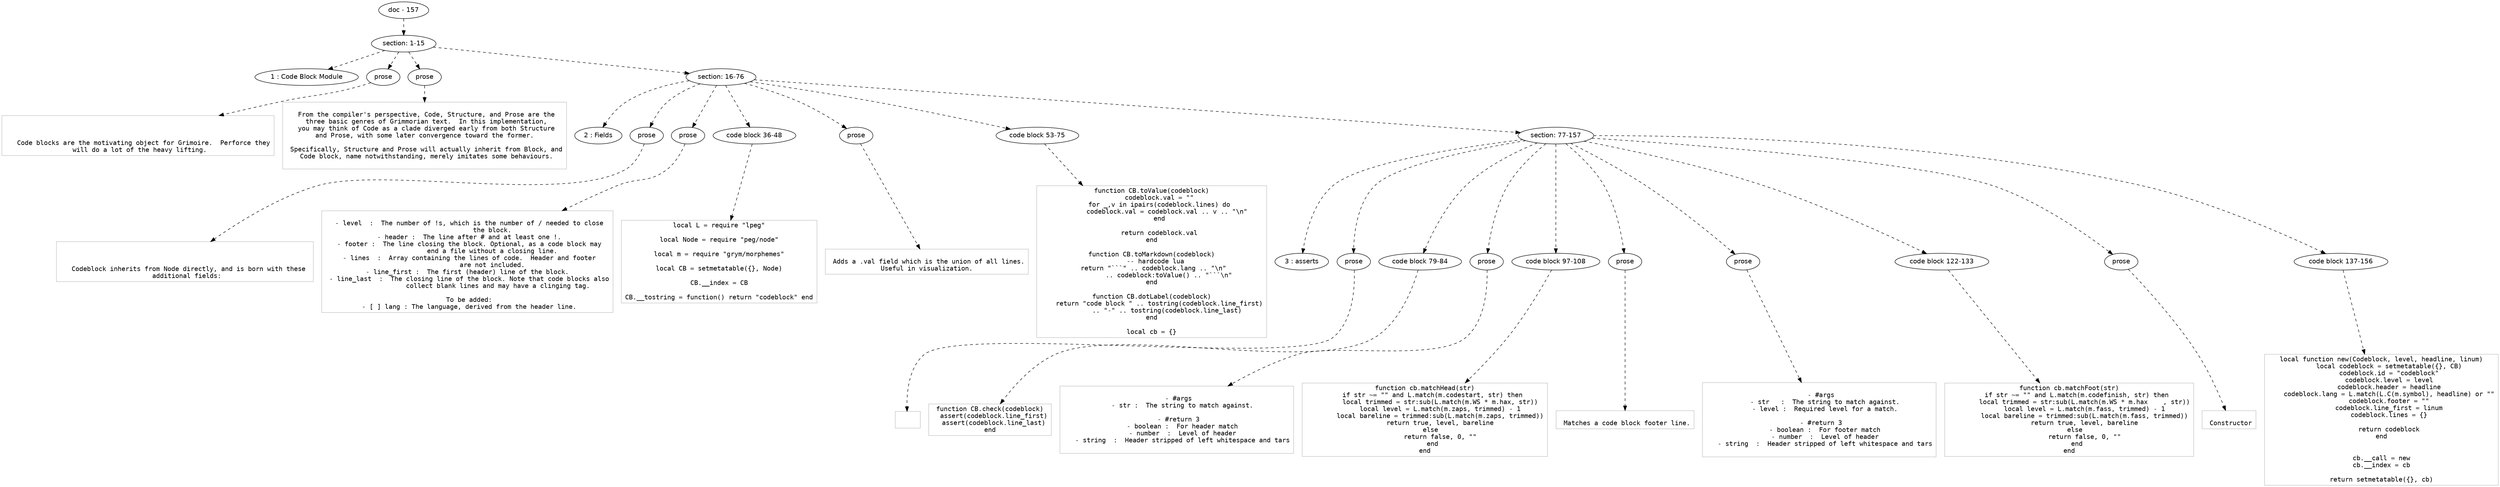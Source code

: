 digraph hierarchy {

node [fontname=Helvetica]
edge [style=dashed]

doc_0 [label="doc - 157"]


doc_0 -> { section_1}
{rank=same; section_1}

section_1 [label="section: 1-15"]


section_1 -> { header_2 prose_3 prose_4 section_5}
{rank=same; header_2 prose_3 prose_4 section_5}

header_2 [label="1 : Code Block Module"]

prose_3 [label="prose"]

prose_4 [label="prose"]

section_5 [label="section: 16-76"]


prose_3 -> leaf_6
leaf_6  [color=Gray,shape=rectangle,fontname=Inconsolata,label="


   Code blocks are the motivating object for Grimoire.  Perforce they
 will do a lot of the heavy lifting.
"]
prose_4 -> leaf_7
leaf_7  [color=Gray,shape=rectangle,fontname=Inconsolata,label="
 From the compiler's perspective, Code, Structure, and Prose are the
 three basic genres of Grimmorian text.  In this implementation,
 you may think of Code as a clade diverged early from both Structure
 and Prose, with some later convergence toward the former. 
 
 Specifically, Structure and Prose will actually inherit from Block, and
 Code block, name notwithstanding, merely imitates some behaviours.
 
"]
section_5 -> { header_8 prose_9 prose_10 codeblock_11 prose_12 codeblock_13 section_14}
{rank=same; header_8 prose_9 prose_10 codeblock_11 prose_12 codeblock_13 section_14}

header_8 [label="2 : Fields"]

prose_9 [label="prose"]

prose_10 [label="prose"]

codeblock_11 [label="code block 36-48"]

prose_12 [label="prose"]

codeblock_13 [label="code block 53-75"]

section_14 [label="section: 77-157"]


prose_9 -> leaf_15
leaf_15  [color=Gray,shape=rectangle,fontname=Inconsolata,label="


   Codeblock inherits from Node directly, and is born with these 
 additional fields:
"]
prose_10 -> leaf_16
leaf_16  [color=Gray,shape=rectangle,fontname=Inconsolata,label="
 - level  :  The number of !s, which is the number of / needed to close
             the block.
 - header :  The line after # and at least one !.
 - footer :  The line closing the block. Optional, as a code block may
             end a file without a closing line.
 - lines  :  Array containing the lines of code.  Header and footer
             are not included.
 - line_first :  The first (header) line of the block. 
 - line_last  :  The closing line of the block. Note that code blocks also
                 collect blank lines and may have a clinging tag. 
 
 To be added:
 - [ ] lang : The language, derived from the header line.
"]
codeblock_11 -> leaf_17
leaf_17  [color=Gray,shape=rectangle,fontname=Inconsolata,label="local L = require \"lpeg\"

local Node = require \"peg/node\"

local m = require \"grym/morphemes\"

local CB = setmetatable({}, Node)

CB.__index = CB

CB.__tostring = function() return \"codeblock\" end"]
prose_12 -> leaf_18
leaf_18  [color=Gray,shape=rectangle,fontname=Inconsolata,label="
 Adds a .val field which is the union of all lines.
 Useful in visualization. 
"]
codeblock_13 -> leaf_19
leaf_19  [color=Gray,shape=rectangle,fontname=Inconsolata,label="function CB.toValue(codeblock)
    codeblock.val = \"\"
    for _,v in ipairs(codeblock.lines) do
        codeblock.val = codeblock.val .. v .. \"\\n\"
    end

    return codeblock.val
end

function CB.toMarkdown(codeblock)
  -- hardcode lua
  return \"```\" .. codeblock.lang .. \"\\n\" 
         .. codeblock:toValue() .. \"```\\n\"
end

function CB.dotLabel(codeblock)
    return \"code block \" .. tostring(codeblock.line_first)
        .. \"-\" .. tostring(codeblock.line_last)
end

local cb = {}"]
section_14 -> { header_20 prose_21 codeblock_22 prose_23 codeblock_24 prose_25 prose_26 codeblock_27 prose_28 codeblock_29}
{rank=same; header_20 prose_21 codeblock_22 prose_23 codeblock_24 prose_25 prose_26 codeblock_27 prose_28 codeblock_29}

header_20 [label="3 : asserts"]

prose_21 [label="prose"]

codeblock_22 [label="code block 79-84"]

prose_23 [label="prose"]

codeblock_24 [label="code block 97-108"]

prose_25 [label="prose"]

prose_26 [label="prose"]

codeblock_27 [label="code block 122-133"]

prose_28 [label="prose"]

codeblock_29 [label="code block 137-156"]


prose_21 -> leaf_30
leaf_30  [color=Gray,shape=rectangle,fontname=Inconsolata,label="
"]
codeblock_22 -> leaf_31
leaf_31  [color=Gray,shape=rectangle,fontname=Inconsolata,label="function CB.check(codeblock)
  assert(codeblock.line_first)
  assert(codeblock.line_last)
end"]
prose_23 -> leaf_32
leaf_32  [color=Gray,shape=rectangle,fontname=Inconsolata,label="
 - #args
   - str :  The string to match against.
 
 - #return 3
   - boolean :  For header match
   - number  :  Level of header
   - string  :  Header stripped of left whitespace and tars

"]
codeblock_24 -> leaf_33
leaf_33  [color=Gray,shape=rectangle,fontname=Inconsolata,label="function cb.matchHead(str)
    if str ~= \"\" and L.match(m.codestart, str) then
        local trimmed = str:sub(L.match(m.WS * m.hax, str))
        local level = L.match(m.zaps, trimmed) - 1
        local bareline = trimmed:sub(L.match(m.zaps, trimmed))
        return true, level, bareline
    else 
        return false, 0, \"\"
    end
end"]
prose_25 -> leaf_34
leaf_34  [color=Gray,shape=rectangle,fontname=Inconsolata,label="
 Matches a code block footer line.
"]
prose_26 -> leaf_35
leaf_35  [color=Gray,shape=rectangle,fontname=Inconsolata,label="
 - #args
   - str   :  The string to match against.
   - level :  Required level for a match.
 
 - #return 3
   - boolean :  For footer match
   - number  :  Level of header
   - string  :  Header stripped of left whitespace and tars

"]
codeblock_27 -> leaf_36
leaf_36  [color=Gray,shape=rectangle,fontname=Inconsolata,label="function cb.matchFoot(str)
    if str ~= \"\" and L.match(m.codefinish, str) then
        local trimmed = str:sub(L.match(m.WS * m.hax    , str))
        local level = L.match(m.fass, trimmed) - 1
        local bareline = trimmed:sub(L.match(m.fass, trimmed))
        return true, level, bareline
    else 
        return false, 0, \"\"
    end
end"]
prose_28 -> leaf_37
leaf_37  [color=Gray,shape=rectangle,fontname=Inconsolata,label="
 Constructor
"]
codeblock_29 -> leaf_38
leaf_38  [color=Gray,shape=rectangle,fontname=Inconsolata,label="local function new(Codeblock, level, headline, linum)
    local codeblock = setmetatable({}, CB)
    codeblock.id = \"codeblock\"
    codeblock.level = level
    codeblock.header = headline
    codeblock.lang = L.match(L.C(m.symbol), headline) or \"\"
    codeblock.footer = \"\"
    codeblock.line_first = linum
    codeblock.lines = {}

    return codeblock
end


cb.__call = new
cb.__index = cb

return setmetatable({}, cb)"]

}
